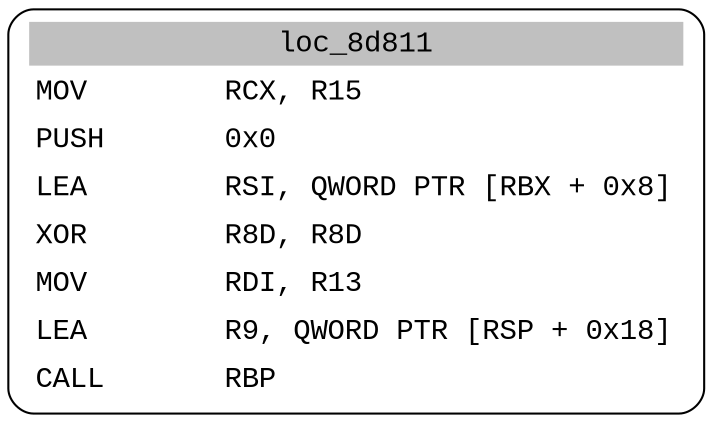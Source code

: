 digraph asm_graph {
1941 [
shape="Mrecord" fontname="Courier New"label =<<table border="0" cellborder="0" cellpadding="3"><tr><td align="center" colspan="2" bgcolor="grey">loc_8d811</td></tr><tr><td align="left">MOV        RCX, R15</td></tr><tr><td align="left">PUSH       0x0</td></tr><tr><td align="left">LEA        RSI, QWORD PTR [RBX + 0x8]</td></tr><tr><td align="left">XOR        R8D, R8D</td></tr><tr><td align="left">MOV        RDI, R13</td></tr><tr><td align="left">LEA        R9, QWORD PTR [RSP + 0x18]</td></tr><tr><td align="left">CALL       RBP</td></tr></table>> ];
}